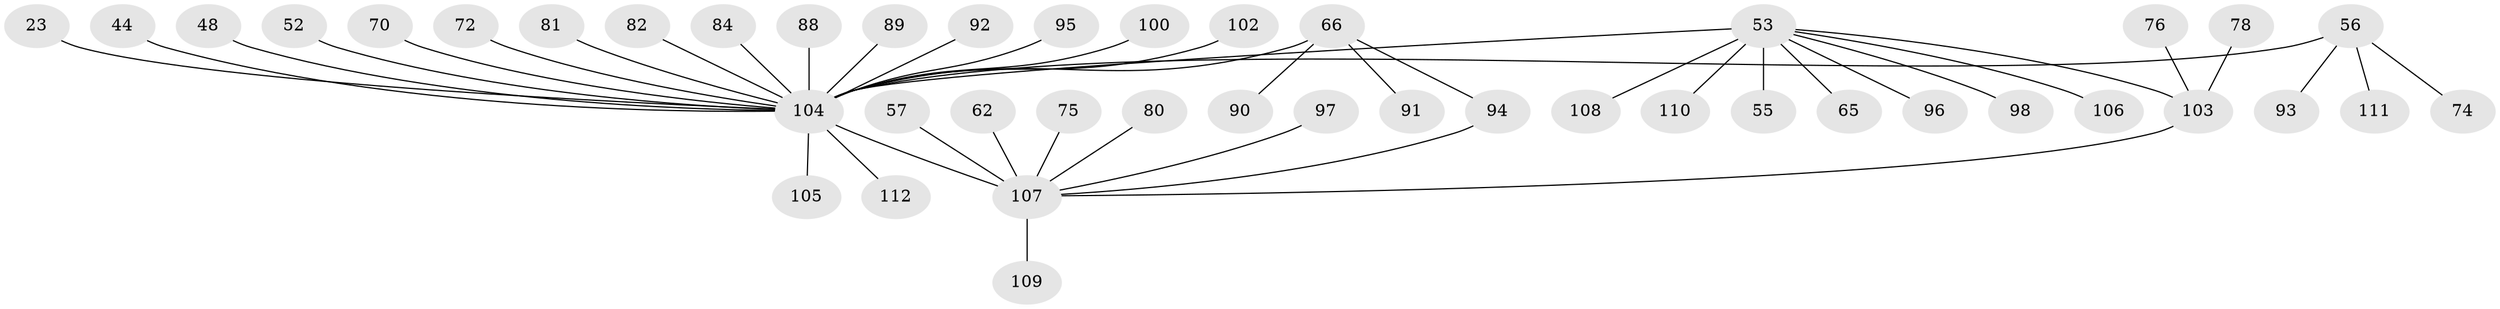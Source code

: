 // original degree distribution, {6: 0.026785714285714284, 20: 0.008928571428571428, 11: 0.008928571428571428, 1: 0.5803571428571429, 8: 0.026785714285714284, 7: 0.017857142857142856, 2: 0.16071428571428573, 3: 0.10714285714285714, 4: 0.026785714285714284, 9: 0.008928571428571428, 5: 0.026785714285714284}
// Generated by graph-tools (version 1.1) at 2025/50/03/04/25 21:50:12]
// undirected, 44 vertices, 45 edges
graph export_dot {
graph [start="1"]
  node [color=gray90,style=filled];
  23;
  44;
  48;
  52;
  53 [super="+35+39+49+29+40+51"];
  55;
  56 [super="+6+12+26+54"];
  57;
  62;
  65;
  66 [super="+36+33"];
  70;
  72;
  74;
  75;
  76;
  78 [super="+60"];
  80;
  81;
  82 [super="+14+59"];
  84;
  88;
  89 [super="+86"];
  90;
  91;
  92;
  93;
  94 [super="+79"];
  95;
  96 [super="+83+85"];
  97;
  98 [super="+24"];
  100;
  102;
  103 [super="+15+37+45+50+61"];
  104 [super="+71+27"];
  105;
  106;
  107 [super="+87+64+101+43"];
  108;
  109;
  110;
  111 [super="+77+99"];
  112;
  23 -- 104;
  44 -- 104;
  48 -- 104;
  52 -- 104;
  53 -- 55;
  53 -- 65;
  53 -- 104 [weight=4];
  53 -- 106;
  53 -- 108;
  53 -- 110;
  53 -- 96;
  53 -- 98;
  53 -- 103 [weight=2];
  56 -- 93;
  56 -- 74;
  56 -- 111 [weight=2];
  56 -- 104 [weight=2];
  57 -- 107;
  62 -- 107;
  66 -- 91;
  66 -- 104 [weight=4];
  66 -- 90;
  66 -- 94;
  70 -- 104;
  72 -- 104;
  75 -- 107;
  76 -- 103;
  78 -- 103;
  80 -- 107;
  81 -- 104;
  82 -- 104;
  84 -- 104;
  88 -- 104;
  89 -- 104 [weight=2];
  92 -- 104;
  94 -- 107;
  95 -- 104;
  97 -- 107;
  100 -- 104;
  102 -- 104;
  103 -- 107 [weight=2];
  104 -- 105;
  104 -- 107 [weight=4];
  104 -- 112;
  107 -- 109;
}
